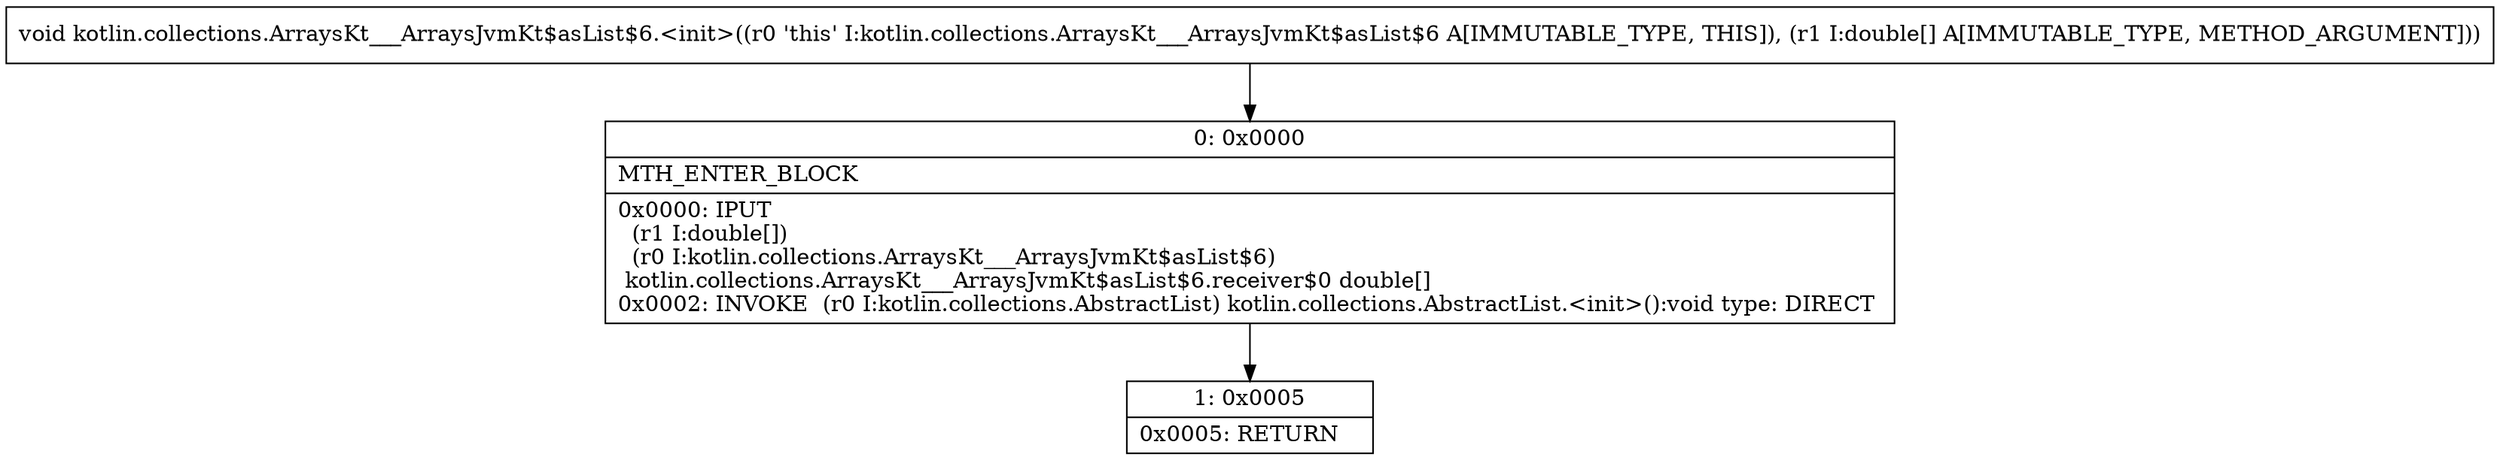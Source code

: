 digraph "CFG forkotlin.collections.ArraysKt___ArraysJvmKt$asList$6.\<init\>([D)V" {
Node_0 [shape=record,label="{0\:\ 0x0000|MTH_ENTER_BLOCK\l|0x0000: IPUT  \l  (r1 I:double[])\l  (r0 I:kotlin.collections.ArraysKt___ArraysJvmKt$asList$6)\l kotlin.collections.ArraysKt___ArraysJvmKt$asList$6.receiver$0 double[] \l0x0002: INVOKE  (r0 I:kotlin.collections.AbstractList) kotlin.collections.AbstractList.\<init\>():void type: DIRECT \l}"];
Node_1 [shape=record,label="{1\:\ 0x0005|0x0005: RETURN   \l}"];
MethodNode[shape=record,label="{void kotlin.collections.ArraysKt___ArraysJvmKt$asList$6.\<init\>((r0 'this' I:kotlin.collections.ArraysKt___ArraysJvmKt$asList$6 A[IMMUTABLE_TYPE, THIS]), (r1 I:double[] A[IMMUTABLE_TYPE, METHOD_ARGUMENT])) }"];
MethodNode -> Node_0;
Node_0 -> Node_1;
}

